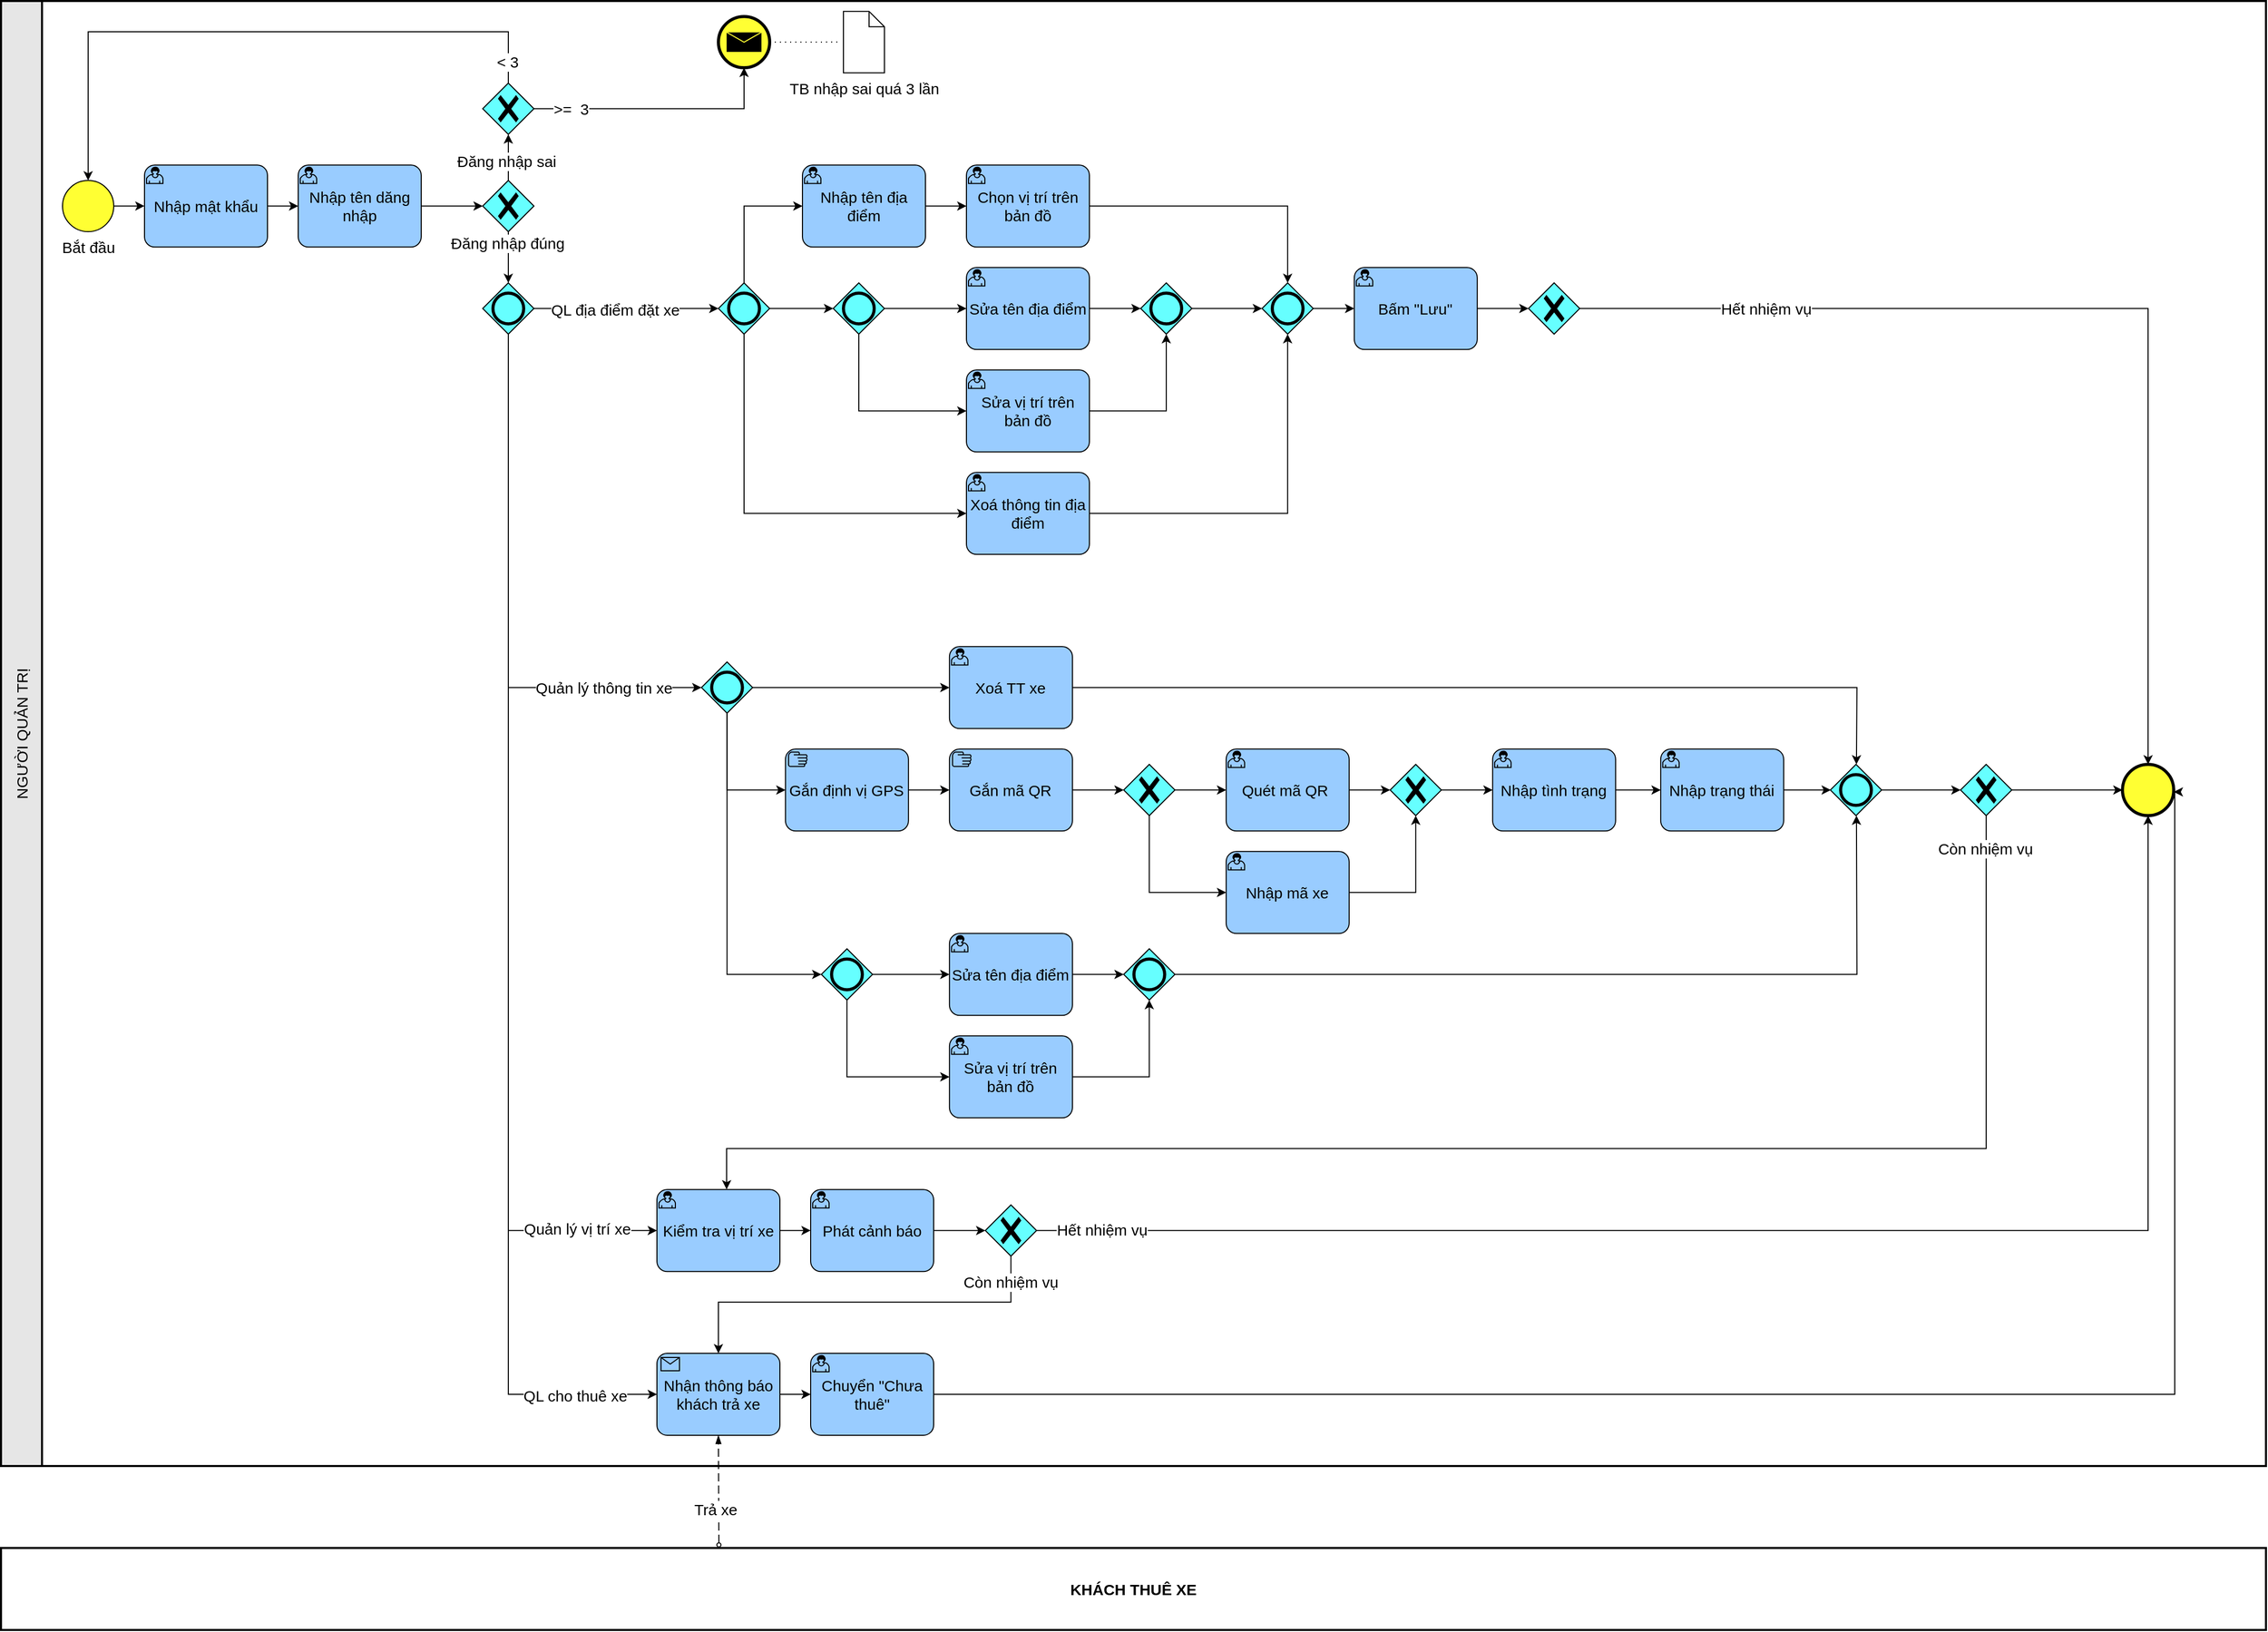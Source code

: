 <mxfile version="24.4.0" type="device" pages="2">
  <diagram id="O4d88ROAMooPvj4CR_2c" name="BPMN">
    <mxGraphModel dx="1927" dy="1833" grid="1" gridSize="10" guides="1" tooltips="1" connect="1" arrows="1" fold="1" page="1" pageScale="1" pageWidth="2336" pageHeight="1654" math="0" shadow="0">
      <root>
        <mxCell id="0" />
        <mxCell id="1" parent="0" />
        <mxCell id="C9WEoUJOXlDUeAJUrkIA-2" value="NGƯỜI QUẢN TRỊ" style="swimlane;html=1;startSize=40;fontStyle=0;collapsible=0;horizontal=0;swimlaneLine=1;swimlaneFillColor=#ffffff;strokeWidth=2;whiteSpace=wrap;fillColor=#E6E6E6;fontSize=15;" parent="1" vertex="1">
          <mxGeometry x="30" y="10" width="2210" height="1430" as="geometry" />
        </mxCell>
        <mxCell id="-BVMifwLPbkh7h2D5WM4-2" style="edgeStyle=orthogonalEdgeStyle;rounded=0;orthogonalLoop=1;jettySize=auto;html=1;fontSize=15;" parent="C9WEoUJOXlDUeAJUrkIA-2" source="bVuQejF-jBVPL1NNEMyZ-2" target="EUmudVEvYuMGfwnfPecG-21" edge="1">
          <mxGeometry relative="1" as="geometry">
            <mxPoint x="150" y="200.14" as="targetPoint" />
          </mxGeometry>
        </mxCell>
        <mxCell id="bVuQejF-jBVPL1NNEMyZ-2" value="Bắt đầu" style="points=[[0.145,0.145,0],[0.5,0,0],[0.855,0.145,0],[1,0.5,0],[0.855,0.855,0],[0.5,1,0],[0.145,0.855,0],[0,0.5,0]];shape=mxgraph.bpmn.event;html=1;verticalLabelPosition=bottom;labelBackgroundColor=#ffffff;verticalAlign=top;align=center;perimeter=ellipsePerimeter;outlineConnect=0;aspect=fixed;outline=standard;symbol=general;fillColor=#FFFF33;fontSize=15;" parent="C9WEoUJOXlDUeAJUrkIA-2" vertex="1">
          <mxGeometry x="60" y="175.14" width="50" height="50" as="geometry" />
        </mxCell>
        <mxCell id="ok2BcGpB6HQDO7lrgbAy-1" value="Nhập tên dăng nhập" style="points=[[0.25,0,0],[0.5,0,0],[0.75,0,0],[1,0.25,0],[1,0.5,0],[1,0.75,0],[0.75,1,0],[0.5,1,0],[0.25,1,0],[0,0.75,0],[0,0.5,0],[0,0.25,0]];shape=mxgraph.bpmn.task;whiteSpace=wrap;rectStyle=rounded;size=10;html=1;container=1;expand=0;collapsible=0;taskMarker=user;fillColor=#99CCFF;fontSize=15;" parent="C9WEoUJOXlDUeAJUrkIA-2" vertex="1">
          <mxGeometry x="290" y="160.14" width="120" height="80" as="geometry" />
        </mxCell>
        <mxCell id="NUAvLiM65fJOphdzKEkC-8" style="edgeStyle=orthogonalEdgeStyle;rounded=0;orthogonalLoop=1;jettySize=auto;html=1;fontSize=15;" parent="C9WEoUJOXlDUeAJUrkIA-2" source="NUAvLiM65fJOphdzKEkC-1" target="NUAvLiM65fJOphdzKEkC-7" edge="1">
          <mxGeometry relative="1" as="geometry">
            <Array as="points">
              <mxPoint x="495" y="270.14" />
            </Array>
          </mxGeometry>
        </mxCell>
        <mxCell id="NUAvLiM65fJOphdzKEkC-10" value="Đăng nhập đúng" style="edgeLabel;html=1;align=center;verticalAlign=middle;resizable=0;points=[];fontSize=15;" parent="NUAvLiM65fJOphdzKEkC-8" vertex="1" connectable="0">
          <mxGeometry x="-0.579" y="-1" relative="1" as="geometry">
            <mxPoint as="offset" />
          </mxGeometry>
        </mxCell>
        <mxCell id="UdpvwYvzptARxIrkCMDw-3" style="edgeStyle=orthogonalEdgeStyle;rounded=0;orthogonalLoop=1;jettySize=auto;html=1;fontSize=15;" parent="C9WEoUJOXlDUeAJUrkIA-2" source="NUAvLiM65fJOphdzKEkC-1" target="UdpvwYvzptARxIrkCMDw-2" edge="1">
          <mxGeometry relative="1" as="geometry" />
        </mxCell>
        <mxCell id="UdpvwYvzptARxIrkCMDw-4" value="Đăng nhập sai" style="edgeLabel;html=1;align=center;verticalAlign=middle;resizable=0;points=[];fontSize=15;" parent="UdpvwYvzptARxIrkCMDw-3" vertex="1" connectable="0">
          <mxGeometry x="-0.164" y="2" relative="1" as="geometry">
            <mxPoint as="offset" />
          </mxGeometry>
        </mxCell>
        <mxCell id="NUAvLiM65fJOphdzKEkC-1" value="" style="points=[[0.25,0.25,0],[0.5,0,0],[0.75,0.25,0],[1,0.5,0],[0.75,0.75,0],[0.5,1,0],[0.25,0.75,0],[0,0.5,0]];shape=mxgraph.bpmn.gateway2;html=1;verticalLabelPosition=bottom;labelBackgroundColor=#ffffff;verticalAlign=top;align=center;perimeter=rhombusPerimeter;outlineConnect=0;outline=none;symbol=none;gwType=exclusive;fillColor=#66FFFF;fontSize=15;" parent="C9WEoUJOXlDUeAJUrkIA-2" vertex="1">
          <mxGeometry x="470" y="175.14" width="50" height="50" as="geometry" />
        </mxCell>
        <mxCell id="NUAvLiM65fJOphdzKEkC-3" value="" style="points=[[0.145,0.145,0],[0.5,0,0],[0.855,0.145,0],[1,0.5,0],[0.855,0.855,0],[0.5,1,0],[0.145,0.855,0],[0,0.5,0]];shape=mxgraph.bpmn.event;html=1;verticalLabelPosition=bottom;labelBackgroundColor=#ffffff;verticalAlign=top;align=center;perimeter=ellipsePerimeter;outlineConnect=0;aspect=fixed;outline=end;symbol=message;fillColor=#FFFF33;fontSize=15;" parent="C9WEoUJOXlDUeAJUrkIA-2" vertex="1">
          <mxGeometry x="700" y="15.14" width="50" height="50" as="geometry" />
        </mxCell>
        <mxCell id="NUAvLiM65fJOphdzKEkC-5" value="TB nhập sai quá 3 lần" style="shape=mxgraph.bpmn.data;labelPosition=center;verticalLabelPosition=bottom;align=center;verticalAlign=top;size=15;html=1;fillColor=none;fontSize=15;" parent="C9WEoUJOXlDUeAJUrkIA-2" vertex="1">
          <mxGeometry x="822" y="10.14" width="40" height="60" as="geometry" />
        </mxCell>
        <mxCell id="A3GxdKuNUvS-Yfotu28Z-6" style="edgeStyle=orthogonalEdgeStyle;rounded=0;orthogonalLoop=1;jettySize=auto;html=1;fontSize=15;" parent="C9WEoUJOXlDUeAJUrkIA-2" source="NUAvLiM65fJOphdzKEkC-7" target="A3GxdKuNUvS-Yfotu28Z-2" edge="1">
          <mxGeometry relative="1" as="geometry" />
        </mxCell>
        <mxCell id="EUmudVEvYuMGfwnfPecG-83" value="QL địa điểm đặt xe" style="edgeLabel;html=1;align=center;verticalAlign=middle;resizable=0;points=[];fontSize=15;" parent="A3GxdKuNUvS-Yfotu28Z-6" vertex="1" connectable="0">
          <mxGeometry x="-0.123" y="-1" relative="1" as="geometry">
            <mxPoint as="offset" />
          </mxGeometry>
        </mxCell>
        <mxCell id="2fHl9cMhWFJ5SI_JhQRf-7" style="edgeStyle=orthogonalEdgeStyle;rounded=0;orthogonalLoop=1;jettySize=auto;html=1;fontSize=15;" parent="C9WEoUJOXlDUeAJUrkIA-2" source="NUAvLiM65fJOphdzKEkC-7" edge="1">
          <mxGeometry relative="1" as="geometry">
            <mxPoint x="640" y="1360" as="targetPoint" />
            <Array as="points">
              <mxPoint x="495" y="1360" />
            </Array>
          </mxGeometry>
        </mxCell>
        <mxCell id="M4qJzujeLoWj-VaAKtHk-156" value="QL cho thuê xe" style="edgeLabel;html=1;align=center;verticalAlign=middle;resizable=0;points=[];fontSize=15;" parent="2fHl9cMhWFJ5SI_JhQRf-7" vertex="1" connectable="0">
          <mxGeometry x="0.866" y="-1" relative="1" as="geometry">
            <mxPoint x="-1" as="offset" />
          </mxGeometry>
        </mxCell>
        <mxCell id="NUAvLiM65fJOphdzKEkC-7" value="" style="points=[[0.25,0.25,0],[0.5,0,0],[0.75,0.25,0],[1,0.5,0],[0.75,0.75,0],[0.5,1,0],[0.25,0.75,0],[0,0.5,0]];shape=mxgraph.bpmn.gateway2;html=1;verticalLabelPosition=bottom;labelBackgroundColor=#ffffff;verticalAlign=top;align=center;perimeter=rhombusPerimeter;outlineConnect=0;outline=end;symbol=general;fillColor=#66FFFF;fontSize=15;" parent="C9WEoUJOXlDUeAJUrkIA-2" vertex="1">
          <mxGeometry x="470" y="275.14" width="50" height="50" as="geometry" />
        </mxCell>
        <mxCell id="EUmudVEvYuMGfwnfPecG-87" style="edgeStyle=orthogonalEdgeStyle;rounded=0;orthogonalLoop=1;jettySize=auto;html=1;fontSize=15;" parent="C9WEoUJOXlDUeAJUrkIA-2" source="A3GxdKuNUvS-Yfotu28Z-2" target="EUmudVEvYuMGfwnfPecG-2" edge="1">
          <mxGeometry relative="1" as="geometry" />
        </mxCell>
        <mxCell id="A3GxdKuNUvS-Yfotu28Z-2" value="" style="points=[[0.25,0.25,0],[0.5,0,0],[0.75,0.25,0],[1,0.5,0],[0.75,0.75,0],[0.5,1,0],[0.25,0.75,0],[0,0.5,0]];shape=mxgraph.bpmn.gateway2;html=1;verticalLabelPosition=bottom;labelBackgroundColor=#ffffff;verticalAlign=top;align=center;perimeter=rhombusPerimeter;outlineConnect=0;outline=end;symbol=general;fillColor=#66FFFF;fontSize=15;" parent="C9WEoUJOXlDUeAJUrkIA-2" vertex="1">
          <mxGeometry x="700" y="275.14" width="50" height="50" as="geometry" />
        </mxCell>
        <mxCell id="Si_fofE0BSIwVOr3iT0y-62" style="edgeStyle=orthogonalEdgeStyle;rounded=0;orthogonalLoop=1;jettySize=auto;html=1;fontSize=15;" parent="C9WEoUJOXlDUeAJUrkIA-2" source="A3GxdKuNUvS-Yfotu28Z-3" target="Si_fofE0BSIwVOr3iT0y-2" edge="1">
          <mxGeometry relative="1" as="geometry" />
        </mxCell>
        <mxCell id="A3GxdKuNUvS-Yfotu28Z-3" value="" style="points=[[0.25,0.25,0],[0.5,0,0],[0.75,0.25,0],[1,0.5,0],[0.75,0.75,0],[0.5,1,0],[0.25,0.75,0],[0,0.5,0]];shape=mxgraph.bpmn.gateway2;html=1;verticalLabelPosition=bottom;labelBackgroundColor=#ffffff;verticalAlign=top;align=center;perimeter=rhombusPerimeter;outlineConnect=0;outline=end;symbol=general;fillColor=#66FFFF;fontSize=15;" parent="C9WEoUJOXlDUeAJUrkIA-2" vertex="1">
          <mxGeometry x="683.43" y="645.14" width="50" height="50" as="geometry" />
        </mxCell>
        <mxCell id="2fHl9cMhWFJ5SI_JhQRf-5" style="edgeStyle=orthogonalEdgeStyle;rounded=0;orthogonalLoop=1;jettySize=auto;html=1;fontSize=15;entryX=0;entryY=0.5;entryDx=0;entryDy=0;entryPerimeter=0;" parent="C9WEoUJOXlDUeAJUrkIA-2" source="NUAvLiM65fJOphdzKEkC-7" target="jMPhlSaC97HlZ6y5ORpy-1" edge="1">
          <mxGeometry relative="1" as="geometry">
            <Array as="points">
              <mxPoint x="495" y="1200" />
            </Array>
            <mxPoint x="660" y="1200" as="targetPoint" />
          </mxGeometry>
        </mxCell>
        <mxCell id="M4qJzujeLoWj-VaAKtHk-158" value="Quản lý vị trí xe" style="edgeLabel;html=1;align=center;verticalAlign=middle;resizable=0;points=[];fontSize=15;" parent="2fHl9cMhWFJ5SI_JhQRf-5" vertex="1" connectable="0">
          <mxGeometry x="0.847" y="2" relative="1" as="geometry">
            <mxPoint as="offset" />
          </mxGeometry>
        </mxCell>
        <mxCell id="2fHl9cMhWFJ5SI_JhQRf-8" style="edgeStyle=orthogonalEdgeStyle;rounded=0;orthogonalLoop=1;jettySize=auto;html=1;entryX=0;entryY=0.5;entryDx=0;entryDy=0;entryPerimeter=0;fontSize=15;" parent="C9WEoUJOXlDUeAJUrkIA-2" source="NUAvLiM65fJOphdzKEkC-7" target="A3GxdKuNUvS-Yfotu28Z-3" edge="1">
          <mxGeometry relative="1" as="geometry">
            <Array as="points">
              <mxPoint x="495" y="670.14" />
            </Array>
          </mxGeometry>
        </mxCell>
        <mxCell id="M4qJzujeLoWj-VaAKtHk-137" value="&lt;font style=&quot;font-size: 15px;&quot;&gt;Quản lý thông tin xe&lt;/font&gt;" style="edgeLabel;html=1;align=center;verticalAlign=middle;resizable=0;points=[];fontSize=15;" parent="2fHl9cMhWFJ5SI_JhQRf-8" vertex="1" connectable="0">
          <mxGeometry x="0.643" relative="1" as="geometry">
            <mxPoint as="offset" />
          </mxGeometry>
        </mxCell>
        <mxCell id="NUAvLiM65fJOphdzKEkC-6" value="" style="edgeStyle=elbowEdgeStyle;fontSize=15;html=1;endFill=0;startFill=0;endSize=6;startSize=6;dashed=1;dashPattern=1 4;endArrow=none;startArrow=none;rounded=0;" parent="C9WEoUJOXlDUeAJUrkIA-2" source="NUAvLiM65fJOphdzKEkC-3" edge="1">
          <mxGeometry width="160" relative="1" as="geometry">
            <mxPoint x="600" y="210.14" as="sourcePoint" />
            <mxPoint x="820" y="40" as="targetPoint" />
          </mxGeometry>
        </mxCell>
        <mxCell id="EUmudVEvYuMGfwnfPecG-89" style="edgeStyle=orthogonalEdgeStyle;rounded=0;orthogonalLoop=1;jettySize=auto;html=1;fontSize=15;" parent="C9WEoUJOXlDUeAJUrkIA-2" source="EUmudVEvYuMGfwnfPecG-2" target="EUmudVEvYuMGfwnfPecG-85" edge="1">
          <mxGeometry relative="1" as="geometry" />
        </mxCell>
        <mxCell id="EUmudVEvYuMGfwnfPecG-2" value="" style="points=[[0.25,0.25,0],[0.5,0,0],[0.75,0.25,0],[1,0.5,0],[0.75,0.75,0],[0.5,1,0],[0.25,0.75,0],[0,0.5,0]];shape=mxgraph.bpmn.gateway2;html=1;verticalLabelPosition=bottom;labelBackgroundColor=#ffffff;verticalAlign=top;align=center;perimeter=rhombusPerimeter;outlineConnect=0;outline=end;symbol=general;fillColor=#66FFFF;fontSize=15;" parent="C9WEoUJOXlDUeAJUrkIA-2" vertex="1">
          <mxGeometry x="812" y="275.14" width="50" height="50" as="geometry" />
        </mxCell>
        <mxCell id="EUmudVEvYuMGfwnfPecG-5" value="Nhập tên địa điểm" style="points=[[0.25,0,0],[0.5,0,0],[0.75,0,0],[1,0.25,0],[1,0.5,0],[1,0.75,0],[0.75,1,0],[0.5,1,0],[0.25,1,0],[0,0.75,0],[0,0.5,0],[0,0.25,0]];shape=mxgraph.bpmn.task;whiteSpace=wrap;rectStyle=rounded;size=10;html=1;container=1;expand=0;collapsible=0;taskMarker=user;fillColor=#99CCFF;fontSize=15;" parent="C9WEoUJOXlDUeAJUrkIA-2" vertex="1">
          <mxGeometry x="782" y="160.14" width="120" height="80" as="geometry" />
        </mxCell>
        <mxCell id="EUmudVEvYuMGfwnfPecG-6" value="Chọn vị trí trên bản đồ" style="points=[[0.25,0,0],[0.5,0,0],[0.75,0,0],[1,0.25,0],[1,0.5,0],[1,0.75,0],[0.75,1,0],[0.5,1,0],[0.25,1,0],[0,0.75,0],[0,0.5,0],[0,0.25,0]];shape=mxgraph.bpmn.task;whiteSpace=wrap;rectStyle=rounded;size=10;html=1;container=1;expand=0;collapsible=0;taskMarker=user;fillColor=#99CCFF;fontSize=15;" parent="C9WEoUJOXlDUeAJUrkIA-2" vertex="1">
          <mxGeometry x="942" y="160.14" width="120" height="80" as="geometry" />
        </mxCell>
        <mxCell id="EUmudVEvYuMGfwnfPecG-7" style="edgeStyle=orthogonalEdgeStyle;rounded=0;orthogonalLoop=1;jettySize=auto;html=1;entryX=0;entryY=0.5;entryDx=0;entryDy=0;entryPerimeter=0;fillColor=#FFF4C3;fontSize=15;" parent="C9WEoUJOXlDUeAJUrkIA-2" source="EUmudVEvYuMGfwnfPecG-5" target="EUmudVEvYuMGfwnfPecG-6" edge="1">
          <mxGeometry relative="1" as="geometry" />
        </mxCell>
        <mxCell id="M4qJzujeLoWj-VaAKtHk-5" style="edgeStyle=orthogonalEdgeStyle;rounded=0;orthogonalLoop=1;jettySize=auto;html=1;fontSize=15;" parent="C9WEoUJOXlDUeAJUrkIA-2" source="EUmudVEvYuMGfwnfPecG-8" target="M4qJzujeLoWj-VaAKtHk-4" edge="1">
          <mxGeometry relative="1" as="geometry" />
        </mxCell>
        <mxCell id="EUmudVEvYuMGfwnfPecG-8" value="Xoá thông tin địa điểm" style="points=[[0.25,0,0],[0.5,0,0],[0.75,0,0],[1,0.25,0],[1,0.5,0],[1,0.75,0],[0.75,1,0],[0.5,1,0],[0.25,1,0],[0,0.75,0],[0,0.5,0],[0,0.25,0]];shape=mxgraph.bpmn.task;whiteSpace=wrap;rectStyle=rounded;size=10;html=1;container=1;expand=0;collapsible=0;taskMarker=user;fillColor=#99CCFF;fontSize=15;" parent="C9WEoUJOXlDUeAJUrkIA-2" vertex="1">
          <mxGeometry x="942" y="460.14" width="120" height="80" as="geometry" />
        </mxCell>
        <mxCell id="EUmudVEvYuMGfwnfPecG-21" value="Nhập mật khẩu" style="points=[[0.25,0,0],[0.5,0,0],[0.75,0,0],[1,0.25,0],[1,0.5,0],[1,0.75,0],[0.75,1,0],[0.5,1,0],[0.25,1,0],[0,0.75,0],[0,0.5,0],[0,0.25,0]];shape=mxgraph.bpmn.task;whiteSpace=wrap;rectStyle=rounded;size=10;html=1;container=1;expand=0;collapsible=0;taskMarker=user;fillColor=#99CCFF;fontSize=15;" parent="C9WEoUJOXlDUeAJUrkIA-2" vertex="1">
          <mxGeometry x="140" y="160.14" width="120" height="80" as="geometry" />
        </mxCell>
        <mxCell id="EUmudVEvYuMGfwnfPecG-84" style="edgeStyle=orthogonalEdgeStyle;rounded=0;orthogonalLoop=1;jettySize=auto;html=1;entryX=0;entryY=0.5;entryDx=0;entryDy=0;entryPerimeter=0;fontSize=15;" parent="C9WEoUJOXlDUeAJUrkIA-2" source="A3GxdKuNUvS-Yfotu28Z-2" target="EUmudVEvYuMGfwnfPecG-5" edge="1">
          <mxGeometry relative="1" as="geometry">
            <Array as="points">
              <mxPoint x="725" y="200.14" />
            </Array>
          </mxGeometry>
        </mxCell>
        <mxCell id="EUmudVEvYuMGfwnfPecG-85" value="Sửa tên địa điểm" style="points=[[0.25,0,0],[0.5,0,0],[0.75,0,0],[1,0.25,0],[1,0.5,0],[1,0.75,0],[0.75,1,0],[0.5,1,0],[0.25,1,0],[0,0.75,0],[0,0.5,0],[0,0.25,0]];shape=mxgraph.bpmn.task;whiteSpace=wrap;rectStyle=rounded;size=10;html=1;container=1;expand=0;collapsible=0;taskMarker=user;fillColor=#99CCFF;fontSize=15;" parent="C9WEoUJOXlDUeAJUrkIA-2" vertex="1">
          <mxGeometry x="942" y="260.14" width="120" height="80" as="geometry" />
        </mxCell>
        <mxCell id="EUmudVEvYuMGfwnfPecG-88" value="Sửa vị trí trên bản đồ" style="points=[[0.25,0,0],[0.5,0,0],[0.75,0,0],[1,0.25,0],[1,0.5,0],[1,0.75,0],[0.75,1,0],[0.5,1,0],[0.25,1,0],[0,0.75,0],[0,0.5,0],[0,0.25,0]];shape=mxgraph.bpmn.task;whiteSpace=wrap;rectStyle=rounded;size=10;html=1;container=1;expand=0;collapsible=0;taskMarker=user;fillColor=#99CCFF;fontSize=15;" parent="C9WEoUJOXlDUeAJUrkIA-2" vertex="1">
          <mxGeometry x="942" y="360.14" width="120" height="80" as="geometry" />
        </mxCell>
        <mxCell id="EUmudVEvYuMGfwnfPecG-90" style="edgeStyle=orthogonalEdgeStyle;rounded=0;orthogonalLoop=1;jettySize=auto;html=1;entryX=0;entryY=0.5;entryDx=0;entryDy=0;entryPerimeter=0;fontSize=15;" parent="C9WEoUJOXlDUeAJUrkIA-2" source="EUmudVEvYuMGfwnfPecG-2" target="EUmudVEvYuMGfwnfPecG-88" edge="1">
          <mxGeometry relative="1" as="geometry">
            <Array as="points">
              <mxPoint x="837" y="400.14" />
            </Array>
          </mxGeometry>
        </mxCell>
        <mxCell id="EUmudVEvYuMGfwnfPecG-91" style="edgeStyle=orthogonalEdgeStyle;rounded=0;orthogonalLoop=1;jettySize=auto;html=1;entryX=0;entryY=0.5;entryDx=0;entryDy=0;entryPerimeter=0;fontSize=15;" parent="C9WEoUJOXlDUeAJUrkIA-2" source="A3GxdKuNUvS-Yfotu28Z-2" target="EUmudVEvYuMGfwnfPecG-8" edge="1">
          <mxGeometry relative="1" as="geometry">
            <Array as="points">
              <mxPoint x="725" y="500.14" />
            </Array>
          </mxGeometry>
        </mxCell>
        <mxCell id="Si_fofE0BSIwVOr3iT0y-2" value="Xoá TT xe" style="points=[[0.25,0,0],[0.5,0,0],[0.75,0,0],[1,0.25,0],[1,0.5,0],[1,0.75,0],[0.75,1,0],[0.5,1,0],[0.25,1,0],[0,0.75,0],[0,0.5,0],[0,0.25,0]];shape=mxgraph.bpmn.task;whiteSpace=wrap;rectStyle=rounded;size=10;html=1;container=1;expand=0;collapsible=0;taskMarker=user;fillColor=#99CCFF;fontSize=15;" parent="C9WEoUJOXlDUeAJUrkIA-2" vertex="1">
          <mxGeometry x="925.43" y="630.14" width="120" height="80" as="geometry" />
        </mxCell>
        <mxCell id="Si_fofE0BSIwVOr3iT0y-3" value="Gắn định vị GPS" style="points=[[0.25,0,0],[0.5,0,0],[0.75,0,0],[1,0.25,0],[1,0.5,0],[1,0.75,0],[0.75,1,0],[0.5,1,0],[0.25,1,0],[0,0.75,0],[0,0.5,0],[0,0.25,0]];shape=mxgraph.bpmn.task;whiteSpace=wrap;rectStyle=rounded;size=10;html=1;container=1;expand=0;collapsible=0;taskMarker=manual;fillColor=#99CCFF;fontSize=15;" parent="C9WEoUJOXlDUeAJUrkIA-2" vertex="1">
          <mxGeometry x="765.43" y="730.14" width="120" height="80" as="geometry" />
        </mxCell>
        <mxCell id="eZRLFdD86-gQOus7lee1-9" style="edgeStyle=orthogonalEdgeStyle;rounded=0;orthogonalLoop=1;jettySize=auto;html=1;fontSize=15;" parent="C9WEoUJOXlDUeAJUrkIA-2" source="Si_fofE0BSIwVOr3iT0y-4" target="eZRLFdD86-gQOus7lee1-4" edge="1">
          <mxGeometry relative="1" as="geometry" />
        </mxCell>
        <mxCell id="Si_fofE0BSIwVOr3iT0y-4" value="Gắn mã QR" style="points=[[0.25,0,0],[0.5,0,0],[0.75,0,0],[1,0.25,0],[1,0.5,0],[1,0.75,0],[0.75,1,0],[0.5,1,0],[0.25,1,0],[0,0.75,0],[0,0.5,0],[0,0.25,0]];shape=mxgraph.bpmn.task;whiteSpace=wrap;rectStyle=rounded;size=10;html=1;container=1;expand=0;collapsible=0;taskMarker=manual;fillColor=#99CCFF;fontSize=15;" parent="C9WEoUJOXlDUeAJUrkIA-2" vertex="1">
          <mxGeometry x="925.43" y="730.14" width="120" height="80" as="geometry" />
        </mxCell>
        <mxCell id="Si_fofE0BSIwVOr3iT0y-65" style="edgeStyle=orthogonalEdgeStyle;rounded=0;orthogonalLoop=1;jettySize=auto;html=1;entryX=0;entryY=0.5;entryDx=0;entryDy=0;entryPerimeter=0;fontSize=15;" parent="C9WEoUJOXlDUeAJUrkIA-2" source="Si_fofE0BSIwVOr3iT0y-3" target="Si_fofE0BSIwVOr3iT0y-4" edge="1">
          <mxGeometry relative="1" as="geometry" />
        </mxCell>
        <mxCell id="zcuZDu8hBQ2ZJoCacS7d-5" style="edgeStyle=orthogonalEdgeStyle;rounded=0;orthogonalLoop=1;jettySize=auto;html=1;fontSize=15;" parent="C9WEoUJOXlDUeAJUrkIA-2" source="LReR0dvjbbVyoVT1Zm8z-1" target="zcuZDu8hBQ2ZJoCacS7d-3" edge="1">
          <mxGeometry relative="1" as="geometry" />
        </mxCell>
        <mxCell id="LReR0dvjbbVyoVT1Zm8z-1" value="Sửa tên địa điểm" style="points=[[0.25,0,0],[0.5,0,0],[0.75,0,0],[1,0.25,0],[1,0.5,0],[1,0.75,0],[0.75,1,0],[0.5,1,0],[0.25,1,0],[0,0.75,0],[0,0.5,0],[0,0.25,0]];shape=mxgraph.bpmn.task;whiteSpace=wrap;rectStyle=rounded;size=10;html=1;container=1;expand=0;collapsible=0;taskMarker=user;fillColor=#99CCFF;fontSize=15;" parent="C9WEoUJOXlDUeAJUrkIA-2" vertex="1">
          <mxGeometry x="925.43" y="910.14" width="120" height="80" as="geometry" />
        </mxCell>
        <mxCell id="zcuZDu8hBQ2ZJoCacS7d-6" style="edgeStyle=orthogonalEdgeStyle;rounded=0;orthogonalLoop=1;jettySize=auto;html=1;fontSize=15;" parent="C9WEoUJOXlDUeAJUrkIA-2" source="LReR0dvjbbVyoVT1Zm8z-2" target="zcuZDu8hBQ2ZJoCacS7d-3" edge="1">
          <mxGeometry relative="1" as="geometry" />
        </mxCell>
        <mxCell id="LReR0dvjbbVyoVT1Zm8z-2" value="Sửa vị trí trên bản đồ" style="points=[[0.25,0,0],[0.5,0,0],[0.75,0,0],[1,0.25,0],[1,0.5,0],[1,0.75,0],[0.75,1,0],[0.5,1,0],[0.25,1,0],[0,0.75,0],[0,0.5,0],[0,0.25,0]];shape=mxgraph.bpmn.task;whiteSpace=wrap;rectStyle=rounded;size=10;html=1;container=1;expand=0;collapsible=0;taskMarker=user;fillColor=#99CCFF;fontSize=15;" parent="C9WEoUJOXlDUeAJUrkIA-2" vertex="1">
          <mxGeometry x="925.43" y="1010.14" width="120" height="80" as="geometry" />
        </mxCell>
        <mxCell id="LReR0dvjbbVyoVT1Zm8z-3" value="" style="points=[[0.25,0.25,0],[0.5,0,0],[0.75,0.25,0],[1,0.5,0],[0.75,0.75,0],[0.5,1,0],[0.25,0.75,0],[0,0.5,0]];shape=mxgraph.bpmn.gateway2;html=1;verticalLabelPosition=bottom;labelBackgroundColor=#ffffff;verticalAlign=top;align=center;perimeter=rhombusPerimeter;outlineConnect=0;outline=end;symbol=general;fillColor=#66FFFF;fontSize=15;" parent="C9WEoUJOXlDUeAJUrkIA-2" vertex="1">
          <mxGeometry x="800.43" y="925.14" width="50" height="50" as="geometry" />
        </mxCell>
        <mxCell id="nu6PpUFW08tWeBWCWLcT-1" style="edgeStyle=orthogonalEdgeStyle;rounded=0;orthogonalLoop=1;jettySize=auto;html=1;entryX=0;entryY=0.5;entryDx=0;entryDy=0;entryPerimeter=0;fontSize=15;" parent="C9WEoUJOXlDUeAJUrkIA-2" source="A3GxdKuNUvS-Yfotu28Z-3" target="Si_fofE0BSIwVOr3iT0y-3" edge="1">
          <mxGeometry relative="1" as="geometry">
            <Array as="points">
              <mxPoint x="708.43" y="770.14" />
            </Array>
          </mxGeometry>
        </mxCell>
        <mxCell id="hpq7BZJsmoloBQnaPRS--3" style="edgeStyle=orthogonalEdgeStyle;rounded=0;orthogonalLoop=1;jettySize=auto;html=1;entryX=0;entryY=0.5;entryDx=0;entryDy=0;entryPerimeter=0;fontSize=15;" parent="C9WEoUJOXlDUeAJUrkIA-2" source="A3GxdKuNUvS-Yfotu28Z-3" target="LReR0dvjbbVyoVT1Zm8z-3" edge="1">
          <mxGeometry relative="1" as="geometry">
            <Array as="points">
              <mxPoint x="708" y="950.14" />
            </Array>
          </mxGeometry>
        </mxCell>
        <mxCell id="Mon-4DAjgSNPysMptdK_-2" style="edgeStyle=orthogonalEdgeStyle;rounded=0;orthogonalLoop=1;jettySize=auto;html=1;fontSize=15;" parent="C9WEoUJOXlDUeAJUrkIA-2" source="eZRLFdD86-gQOus7lee1-1" target="Mon-4DAjgSNPysMptdK_-1" edge="1">
          <mxGeometry relative="1" as="geometry" />
        </mxCell>
        <mxCell id="eZRLFdD86-gQOus7lee1-1" value="Nhập tình trạng" style="points=[[0.25,0,0],[0.5,0,0],[0.75,0,0],[1,0.25,0],[1,0.5,0],[1,0.75,0],[0.75,1,0],[0.5,1,0],[0.25,1,0],[0,0.75,0],[0,0.5,0],[0,0.25,0]];shape=mxgraph.bpmn.task;whiteSpace=wrap;rectStyle=rounded;size=10;html=1;container=1;expand=0;collapsible=0;taskMarker=user;fillColor=#99CCFF;fontSize=15;" parent="C9WEoUJOXlDUeAJUrkIA-2" vertex="1">
          <mxGeometry x="1455.43" y="730.14" width="120" height="80" as="geometry" />
        </mxCell>
        <mxCell id="eZRLFdD86-gQOus7lee1-2" value="Quét mã QR&amp;nbsp;" style="points=[[0.25,0,0],[0.5,0,0],[0.75,0,0],[1,0.25,0],[1,0.5,0],[1,0.75,0],[0.75,1,0],[0.5,1,0],[0.25,1,0],[0,0.75,0],[0,0.5,0],[0,0.25,0]];shape=mxgraph.bpmn.task;whiteSpace=wrap;rectStyle=rounded;size=10;html=1;container=1;expand=0;collapsible=0;taskMarker=user;fillColor=#99CCFF;fontSize=15;" parent="C9WEoUJOXlDUeAJUrkIA-2" vertex="1">
          <mxGeometry x="1195.43" y="730.14" width="120" height="80" as="geometry" />
        </mxCell>
        <mxCell id="uv2Inq6KaN8YoOVsK6xB-2" style="edgeStyle=orthogonalEdgeStyle;rounded=0;orthogonalLoop=1;jettySize=auto;html=1;fontSize=15;" parent="C9WEoUJOXlDUeAJUrkIA-2" source="eZRLFdD86-gQOus7lee1-3" target="uv2Inq6KaN8YoOVsK6xB-1" edge="1">
          <mxGeometry relative="1" as="geometry" />
        </mxCell>
        <mxCell id="eZRLFdD86-gQOus7lee1-3" value="Nhập mã xe" style="points=[[0.25,0,0],[0.5,0,0],[0.75,0,0],[1,0.25,0],[1,0.5,0],[1,0.75,0],[0.75,1,0],[0.5,1,0],[0.25,1,0],[0,0.75,0],[0,0.5,0],[0,0.25,0]];shape=mxgraph.bpmn.task;whiteSpace=wrap;rectStyle=rounded;size=10;html=1;container=1;expand=0;collapsible=0;taskMarker=user;fillColor=#99CCFF;fontSize=15;" parent="C9WEoUJOXlDUeAJUrkIA-2" vertex="1">
          <mxGeometry x="1195.43" y="830.14" width="120" height="80" as="geometry" />
        </mxCell>
        <mxCell id="eZRLFdD86-gQOus7lee1-7" style="edgeStyle=orthogonalEdgeStyle;rounded=0;orthogonalLoop=1;jettySize=auto;html=1;fontSize=15;" parent="C9WEoUJOXlDUeAJUrkIA-2" source="eZRLFdD86-gQOus7lee1-4" target="eZRLFdD86-gQOus7lee1-2" edge="1">
          <mxGeometry relative="1" as="geometry" />
        </mxCell>
        <mxCell id="eZRLFdD86-gQOus7lee1-4" value="" style="points=[[0.25,0.25,0],[0.5,0,0],[0.75,0.25,0],[1,0.5,0],[0.75,0.75,0],[0.5,1,0],[0.25,0.75,0],[0,0.5,0]];shape=mxgraph.bpmn.gateway2;html=1;verticalLabelPosition=bottom;labelBackgroundColor=#ffffff;verticalAlign=top;align=center;perimeter=rhombusPerimeter;outlineConnect=0;outline=none;symbol=none;gwType=exclusive;fillColor=#66FFFF;fontSize=15;" parent="C9WEoUJOXlDUeAJUrkIA-2" vertex="1">
          <mxGeometry x="1095.43" y="745.14" width="50" height="50" as="geometry" />
        </mxCell>
        <mxCell id="eZRLFdD86-gQOus7lee1-8" style="edgeStyle=orthogonalEdgeStyle;rounded=0;orthogonalLoop=1;jettySize=auto;html=1;entryX=0;entryY=0.5;entryDx=0;entryDy=0;entryPerimeter=0;fontSize=15;" parent="C9WEoUJOXlDUeAJUrkIA-2" source="eZRLFdD86-gQOus7lee1-4" target="eZRLFdD86-gQOus7lee1-3" edge="1">
          <mxGeometry relative="1" as="geometry">
            <Array as="points">
              <mxPoint x="1120.43" y="870.14" />
            </Array>
          </mxGeometry>
        </mxCell>
        <mxCell id="uv2Inq6KaN8YoOVsK6xB-4" style="edgeStyle=orthogonalEdgeStyle;rounded=0;orthogonalLoop=1;jettySize=auto;html=1;fontSize=15;" parent="C9WEoUJOXlDUeAJUrkIA-2" source="uv2Inq6KaN8YoOVsK6xB-1" target="eZRLFdD86-gQOus7lee1-1" edge="1">
          <mxGeometry relative="1" as="geometry" />
        </mxCell>
        <mxCell id="uv2Inq6KaN8YoOVsK6xB-1" value="" style="points=[[0.25,0.25,0],[0.5,0,0],[0.75,0.25,0],[1,0.5,0],[0.75,0.75,0],[0.5,1,0],[0.25,0.75,0],[0,0.5,0]];shape=mxgraph.bpmn.gateway2;html=1;verticalLabelPosition=bottom;labelBackgroundColor=#ffffff;verticalAlign=top;align=center;perimeter=rhombusPerimeter;outlineConnect=0;outline=none;symbol=none;gwType=exclusive;fillColor=#66FFFF;fontSize=15;" parent="C9WEoUJOXlDUeAJUrkIA-2" vertex="1">
          <mxGeometry x="1355.43" y="745.14" width="50" height="50" as="geometry" />
        </mxCell>
        <mxCell id="uv2Inq6KaN8YoOVsK6xB-3" style="edgeStyle=orthogonalEdgeStyle;rounded=0;orthogonalLoop=1;jettySize=auto;html=1;entryX=0;entryY=0.5;entryDx=0;entryDy=0;entryPerimeter=0;fontSize=15;" parent="C9WEoUJOXlDUeAJUrkIA-2" source="eZRLFdD86-gQOus7lee1-2" target="uv2Inq6KaN8YoOVsK6xB-1" edge="1">
          <mxGeometry relative="1" as="geometry" />
        </mxCell>
        <mxCell id="zcuZDu8hBQ2ZJoCacS7d-8" style="edgeStyle=orthogonalEdgeStyle;rounded=0;orthogonalLoop=1;jettySize=auto;html=1;fontSize=15;" parent="C9WEoUJOXlDUeAJUrkIA-2" source="Mon-4DAjgSNPysMptdK_-1" edge="1">
          <mxGeometry relative="1" as="geometry">
            <mxPoint x="1785.43" y="770.14" as="targetPoint" />
          </mxGeometry>
        </mxCell>
        <mxCell id="Mon-4DAjgSNPysMptdK_-1" value="Nhập trạng thái" style="points=[[0.25,0,0],[0.5,0,0],[0.75,0,0],[1,0.25,0],[1,0.5,0],[1,0.75,0],[0.75,1,0],[0.5,1,0],[0.25,1,0],[0,0.75,0],[0,0.5,0],[0,0.25,0]];shape=mxgraph.bpmn.task;whiteSpace=wrap;rectStyle=rounded;size=10;html=1;container=1;expand=0;collapsible=0;taskMarker=user;fillColor=#99CCFF;fontSize=15;" parent="C9WEoUJOXlDUeAJUrkIA-2" vertex="1">
          <mxGeometry x="1619.43" y="730.14" width="120" height="80" as="geometry" />
        </mxCell>
        <mxCell id="zcuZDu8hBQ2ZJoCacS7d-1" style="edgeStyle=orthogonalEdgeStyle;rounded=0;orthogonalLoop=1;jettySize=auto;html=1;entryX=0;entryY=0.5;entryDx=0;entryDy=0;entryPerimeter=0;fontSize=15;" parent="C9WEoUJOXlDUeAJUrkIA-2" source="LReR0dvjbbVyoVT1Zm8z-3" target="LReR0dvjbbVyoVT1Zm8z-1" edge="1">
          <mxGeometry relative="1" as="geometry" />
        </mxCell>
        <mxCell id="zcuZDu8hBQ2ZJoCacS7d-2" style="edgeStyle=orthogonalEdgeStyle;rounded=0;orthogonalLoop=1;jettySize=auto;html=1;entryX=0;entryY=0.5;entryDx=0;entryDy=0;entryPerimeter=0;fontSize=15;" parent="C9WEoUJOXlDUeAJUrkIA-2" source="LReR0dvjbbVyoVT1Zm8z-3" target="LReR0dvjbbVyoVT1Zm8z-2" edge="1">
          <mxGeometry relative="1" as="geometry">
            <Array as="points">
              <mxPoint x="825" y="1050.14" />
            </Array>
          </mxGeometry>
        </mxCell>
        <mxCell id="zcuZDu8hBQ2ZJoCacS7d-3" value="" style="points=[[0.25,0.25,0],[0.5,0,0],[0.75,0.25,0],[1,0.5,0],[0.75,0.75,0],[0.5,1,0],[0.25,0.75,0],[0,0.5,0]];shape=mxgraph.bpmn.gateway2;html=1;verticalLabelPosition=bottom;labelBackgroundColor=#ffffff;verticalAlign=top;align=center;perimeter=rhombusPerimeter;outlineConnect=0;outline=end;symbol=general;fillColor=#66FFFF;fontSize=15;" parent="C9WEoUJOXlDUeAJUrkIA-2" vertex="1">
          <mxGeometry x="1095.43" y="925.14" width="50" height="50" as="geometry" />
        </mxCell>
        <mxCell id="zcuZDu8hBQ2ZJoCacS7d-9" style="edgeStyle=orthogonalEdgeStyle;rounded=0;orthogonalLoop=1;jettySize=auto;html=1;entryX=0.5;entryY=1;entryDx=0;entryDy=0;entryPerimeter=0;fontSize=15;" parent="C9WEoUJOXlDUeAJUrkIA-2" source="zcuZDu8hBQ2ZJoCacS7d-3" edge="1">
          <mxGeometry relative="1" as="geometry">
            <mxPoint x="1810.43" y="795.14" as="targetPoint" />
          </mxGeometry>
        </mxCell>
        <mxCell id="jMPhlSaC97HlZ6y5ORpy-5" style="edgeStyle=orthogonalEdgeStyle;rounded=0;orthogonalLoop=1;jettySize=auto;html=1;fontSize=15;" parent="C9WEoUJOXlDUeAJUrkIA-2" source="jMPhlSaC97HlZ6y5ORpy-1" target="jMPhlSaC97HlZ6y5ORpy-2" edge="1">
          <mxGeometry relative="1" as="geometry" />
        </mxCell>
        <mxCell id="jMPhlSaC97HlZ6y5ORpy-1" value="Kiểm tra vị trí xe" style="points=[[0.25,0,0],[0.5,0,0],[0.75,0,0],[1,0.25,0],[1,0.5,0],[1,0.75,0],[0.75,1,0],[0.5,1,0],[0.25,1,0],[0,0.75,0],[0,0.5,0],[0,0.25,0]];shape=mxgraph.bpmn.task;whiteSpace=wrap;rectStyle=rounded;size=10;html=1;container=1;expand=0;collapsible=0;taskMarker=user;fillColor=#99CCFF;fontSize=15;" parent="C9WEoUJOXlDUeAJUrkIA-2" vertex="1">
          <mxGeometry x="640.0" y="1160.14" width="120" height="80" as="geometry" />
        </mxCell>
        <mxCell id="jMPhlSaC97HlZ6y5ORpy-2" value="Phát cảnh báo" style="points=[[0.25,0,0],[0.5,0,0],[0.75,0,0],[1,0.25,0],[1,0.5,0],[1,0.75,0],[0.75,1,0],[0.5,1,0],[0.25,1,0],[0,0.75,0],[0,0.5,0],[0,0.25,0]];shape=mxgraph.bpmn.task;whiteSpace=wrap;rectStyle=rounded;size=10;html=1;container=1;expand=0;collapsible=0;taskMarker=user;fillColor=#99CCFF;fontSize=15;" parent="C9WEoUJOXlDUeAJUrkIA-2" vertex="1">
          <mxGeometry x="790" y="1160.14" width="120" height="80" as="geometry" />
        </mxCell>
        <mxCell id="UdpvwYvzptARxIrkCMDw-7" style="edgeStyle=orthogonalEdgeStyle;rounded=0;orthogonalLoop=1;jettySize=auto;html=1;fontSize=15;" parent="C9WEoUJOXlDUeAJUrkIA-2" source="UdpvwYvzptARxIrkCMDw-2" target="NUAvLiM65fJOphdzKEkC-3" edge="1">
          <mxGeometry relative="1" as="geometry" />
        </mxCell>
        <mxCell id="U1Sfa7AVH9XU-iYlJNaI-6" value="&amp;gt;=&amp;nbsp; 3" style="edgeLabel;html=1;align=center;verticalAlign=middle;resizable=0;points=[];fontSize=15;" parent="UdpvwYvzptARxIrkCMDw-7" vertex="1" connectable="0">
          <mxGeometry x="-0.71" relative="1" as="geometry">
            <mxPoint as="offset" />
          </mxGeometry>
        </mxCell>
        <mxCell id="UdpvwYvzptARxIrkCMDw-18" style="edgeStyle=orthogonalEdgeStyle;rounded=0;orthogonalLoop=1;jettySize=auto;html=1;fontSize=15;entryX=0.5;entryY=0;entryDx=0;entryDy=0;entryPerimeter=0;" parent="C9WEoUJOXlDUeAJUrkIA-2" source="UdpvwYvzptARxIrkCMDw-2" target="bVuQejF-jBVPL1NNEMyZ-2" edge="1">
          <mxGeometry relative="1" as="geometry">
            <mxPoint x="152" y="200.14" as="targetPoint" />
            <Array as="points">
              <mxPoint x="495" y="30" />
              <mxPoint x="85" y="30" />
            </Array>
          </mxGeometry>
        </mxCell>
        <mxCell id="U1Sfa7AVH9XU-iYlJNaI-2" value="&amp;lt; 3" style="edgeLabel;html=1;align=center;verticalAlign=middle;resizable=0;points=[];fontSize=15;" parent="UdpvwYvzptARxIrkCMDw-18" vertex="1" connectable="0">
          <mxGeometry x="-0.929" y="1" relative="1" as="geometry">
            <mxPoint as="offset" />
          </mxGeometry>
        </mxCell>
        <mxCell id="UdpvwYvzptARxIrkCMDw-2" value="" style="points=[[0.25,0.25,0],[0.5,0,0],[0.75,0.25,0],[1,0.5,0],[0.75,0.75,0],[0.5,1,0],[0.25,0.75,0],[0,0.5,0]];shape=mxgraph.bpmn.gateway2;html=1;verticalLabelPosition=bottom;labelBackgroundColor=#ffffff;verticalAlign=top;align=center;perimeter=rhombusPerimeter;outlineConnect=0;outline=none;symbol=none;gwType=exclusive;fillColor=#66FFFF;fontSize=15;" parent="C9WEoUJOXlDUeAJUrkIA-2" vertex="1">
          <mxGeometry x="470" y="80.14" width="50" height="50" as="geometry" />
        </mxCell>
        <mxCell id="M4qJzujeLoWj-VaAKtHk-1" value="" style="points=[[0.25,0.25,0],[0.5,0,0],[0.75,0.25,0],[1,0.5,0],[0.75,0.75,0],[0.5,1,0],[0.25,0.75,0],[0,0.5,0]];shape=mxgraph.bpmn.gateway2;html=1;verticalLabelPosition=bottom;labelBackgroundColor=#ffffff;verticalAlign=top;align=center;perimeter=rhombusPerimeter;outlineConnect=0;outline=end;symbol=general;fillColor=#66FFFF;fontSize=15;" parent="C9WEoUJOXlDUeAJUrkIA-2" vertex="1">
          <mxGeometry x="1112" y="275.14" width="50" height="50" as="geometry" />
        </mxCell>
        <mxCell id="M4qJzujeLoWj-VaAKtHk-2" style="edgeStyle=orthogonalEdgeStyle;rounded=0;orthogonalLoop=1;jettySize=auto;html=1;entryX=0.5;entryY=1;entryDx=0;entryDy=0;entryPerimeter=0;fontSize=15;" parent="C9WEoUJOXlDUeAJUrkIA-2" source="EUmudVEvYuMGfwnfPecG-88" target="M4qJzujeLoWj-VaAKtHk-1" edge="1">
          <mxGeometry relative="1" as="geometry" />
        </mxCell>
        <mxCell id="M4qJzujeLoWj-VaAKtHk-3" style="edgeStyle=orthogonalEdgeStyle;rounded=0;orthogonalLoop=1;jettySize=auto;html=1;entryX=0;entryY=0.5;entryDx=0;entryDy=0;entryPerimeter=0;fontSize=15;" parent="C9WEoUJOXlDUeAJUrkIA-2" source="EUmudVEvYuMGfwnfPecG-85" target="M4qJzujeLoWj-VaAKtHk-1" edge="1">
          <mxGeometry relative="1" as="geometry" />
        </mxCell>
        <mxCell id="VBLma7SxsI4bz4ImZNZ_-5" style="edgeStyle=orthogonalEdgeStyle;rounded=0;orthogonalLoop=1;jettySize=auto;html=1;" parent="C9WEoUJOXlDUeAJUrkIA-2" source="M4qJzujeLoWj-VaAKtHk-4" target="VBLma7SxsI4bz4ImZNZ_-2" edge="1">
          <mxGeometry relative="1" as="geometry" />
        </mxCell>
        <mxCell id="M4qJzujeLoWj-VaAKtHk-4" value="" style="points=[[0.25,0.25,0],[0.5,0,0],[0.75,0.25,0],[1,0.5,0],[0.75,0.75,0],[0.5,1,0],[0.25,0.75,0],[0,0.5,0]];shape=mxgraph.bpmn.gateway2;html=1;verticalLabelPosition=bottom;labelBackgroundColor=#ffffff;verticalAlign=top;align=center;perimeter=rhombusPerimeter;outlineConnect=0;outline=end;symbol=general;fillColor=#66FFFF;fontSize=15;" parent="C9WEoUJOXlDUeAJUrkIA-2" vertex="1">
          <mxGeometry x="1230.43" y="275.14" width="50" height="50" as="geometry" />
        </mxCell>
        <mxCell id="M4qJzujeLoWj-VaAKtHk-6" style="edgeStyle=orthogonalEdgeStyle;rounded=0;orthogonalLoop=1;jettySize=auto;html=1;entryX=0;entryY=0.5;entryDx=0;entryDy=0;entryPerimeter=0;fontSize=15;" parent="C9WEoUJOXlDUeAJUrkIA-2" source="M4qJzujeLoWj-VaAKtHk-1" target="M4qJzujeLoWj-VaAKtHk-4" edge="1">
          <mxGeometry relative="1" as="geometry" />
        </mxCell>
        <mxCell id="M4qJzujeLoWj-VaAKtHk-7" style="edgeStyle=orthogonalEdgeStyle;rounded=0;orthogonalLoop=1;jettySize=auto;html=1;entryX=0.5;entryY=0;entryDx=0;entryDy=0;entryPerimeter=0;fontSize=15;" parent="C9WEoUJOXlDUeAJUrkIA-2" source="EUmudVEvYuMGfwnfPecG-6" target="M4qJzujeLoWj-VaAKtHk-4" edge="1">
          <mxGeometry relative="1" as="geometry" />
        </mxCell>
        <mxCell id="M4qJzujeLoWj-VaAKtHk-8" value="" style="points=[[0.145,0.145,0],[0.5,0,0],[0.855,0.145,0],[1,0.5,0],[0.855,0.855,0],[0.5,1,0],[0.145,0.855,0],[0,0.5,0]];shape=mxgraph.bpmn.event;html=1;verticalLabelPosition=bottom;labelBackgroundColor=#ffffff;verticalAlign=top;align=center;perimeter=ellipsePerimeter;outlineConnect=0;aspect=fixed;outline=end;symbol=terminate2;fillColor=#FFFF33;fontSize=15;" parent="C9WEoUJOXlDUeAJUrkIA-2" vertex="1">
          <mxGeometry x="2070" y="745.14" width="50" height="50" as="geometry" />
        </mxCell>
        <mxCell id="M4qJzujeLoWj-VaAKtHk-14" style="edgeStyle=orthogonalEdgeStyle;rounded=0;orthogonalLoop=1;jettySize=auto;html=1;fontSize=15;" parent="C9WEoUJOXlDUeAJUrkIA-2" source="M4qJzujeLoWj-VaAKtHk-12" target="M4qJzujeLoWj-VaAKtHk-8" edge="1">
          <mxGeometry relative="1" as="geometry" />
        </mxCell>
        <mxCell id="M4qJzujeLoWj-VaAKtHk-132" value="Hết nhiệm vụ" style="edgeLabel;html=1;align=center;verticalAlign=middle;resizable=0;points=[];fontSize=15;" parent="M4qJzujeLoWj-VaAKtHk-14" vertex="1" connectable="0">
          <mxGeometry x="-0.638" relative="1" as="geometry">
            <mxPoint as="offset" />
          </mxGeometry>
        </mxCell>
        <mxCell id="M4qJzujeLoWj-VaAKtHk-12" value="" style="points=[[0.25,0.25,0],[0.5,0,0],[0.75,0.25,0],[1,0.5,0],[0.75,0.75,0],[0.5,1,0],[0.25,0.75,0],[0,0.5,0]];shape=mxgraph.bpmn.gateway2;html=1;verticalLabelPosition=bottom;labelBackgroundColor=#ffffff;verticalAlign=top;align=center;perimeter=rhombusPerimeter;outlineConnect=0;outline=none;symbol=none;gwType=exclusive;fillColor=#66FFFF;fontSize=15;" parent="C9WEoUJOXlDUeAJUrkIA-2" vertex="1">
          <mxGeometry x="1490.43" y="275.14" width="50" height="50" as="geometry" />
        </mxCell>
        <mxCell id="M4qJzujeLoWj-VaAKtHk-19" style="edgeStyle=orthogonalEdgeStyle;rounded=0;orthogonalLoop=1;jettySize=auto;html=1;entryX=0.5;entryY=0;entryDx=0;entryDy=0;entryPerimeter=0;fontSize=15;" parent="C9WEoUJOXlDUeAJUrkIA-2" source="Si_fofE0BSIwVOr3iT0y-2" edge="1">
          <mxGeometry relative="1" as="geometry">
            <mxPoint x="1810.43" y="745.14" as="targetPoint" />
          </mxGeometry>
        </mxCell>
        <mxCell id="M4qJzujeLoWj-VaAKtHk-20" value="" style="points=[[0.25,0.25,0],[0.5,0,0],[0.75,0.25,0],[1,0.5,0],[0.75,0.75,0],[0.5,1,0],[0.25,0.75,0],[0,0.5,0]];shape=mxgraph.bpmn.gateway2;html=1;verticalLabelPosition=bottom;labelBackgroundColor=#ffffff;verticalAlign=top;align=center;perimeter=rhombusPerimeter;outlineConnect=0;outline=end;symbol=general;fillColor=#66FFFF;fontSize=15;" parent="C9WEoUJOXlDUeAJUrkIA-2" vertex="1">
          <mxGeometry x="1785" y="745.14" width="50" height="50" as="geometry" />
        </mxCell>
        <mxCell id="M4qJzujeLoWj-VaAKtHk-22" value="" style="points=[[0.25,0.25,0],[0.5,0,0],[0.75,0.25,0],[1,0.5,0],[0.75,0.75,0],[0.5,1,0],[0.25,0.75,0],[0,0.5,0]];shape=mxgraph.bpmn.gateway2;html=1;verticalLabelPosition=bottom;labelBackgroundColor=#ffffff;verticalAlign=top;align=center;perimeter=rhombusPerimeter;outlineConnect=0;outline=none;symbol=none;gwType=exclusive;fillColor=#66FFFF;fontSize=15;" parent="C9WEoUJOXlDUeAJUrkIA-2" vertex="1">
          <mxGeometry x="1912" y="745.14" width="50" height="50" as="geometry" />
        </mxCell>
        <mxCell id="M4qJzujeLoWj-VaAKtHk-126" style="edgeStyle=orthogonalEdgeStyle;rounded=0;orthogonalLoop=1;jettySize=auto;html=1;entryX=0;entryY=0.5;entryDx=0;entryDy=0;entryPerimeter=0;fontSize=15;" parent="C9WEoUJOXlDUeAJUrkIA-2" source="M4qJzujeLoWj-VaAKtHk-20" target="M4qJzujeLoWj-VaAKtHk-22" edge="1">
          <mxGeometry relative="1" as="geometry" />
        </mxCell>
        <mxCell id="M4qJzujeLoWj-VaAKtHk-127" style="edgeStyle=orthogonalEdgeStyle;rounded=0;orthogonalLoop=1;jettySize=auto;html=1;fontSize=15;" parent="C9WEoUJOXlDUeAJUrkIA-2" source="M4qJzujeLoWj-VaAKtHk-22" edge="1">
          <mxGeometry relative="1" as="geometry">
            <mxPoint x="708" y="1160" as="targetPoint" />
            <Array as="points">
              <mxPoint x="1937" y="1120.14" />
              <mxPoint x="708" y="1120.14" />
            </Array>
          </mxGeometry>
        </mxCell>
        <mxCell id="M4qJzujeLoWj-VaAKtHk-128" value="Còn nhiệm vụ" style="edgeLabel;html=1;align=center;verticalAlign=middle;resizable=0;points=[];fontSize=15;" parent="M4qJzujeLoWj-VaAKtHk-127" vertex="1" connectable="0">
          <mxGeometry x="-0.96" y="-1" relative="1" as="geometry">
            <mxPoint as="offset" />
          </mxGeometry>
        </mxCell>
        <mxCell id="M4qJzujeLoWj-VaAKtHk-148" value="Nhận thông báo khách trả xe" style="points=[[0.25,0,0],[0.5,0,0],[0.75,0,0],[1,0.25,0],[1,0.5,0],[1,0.75,0],[0.75,1,0],[0.5,1,0],[0.25,1,0],[0,0.75,0],[0,0.5,0],[0,0.25,0]];shape=mxgraph.bpmn.task;whiteSpace=wrap;rectStyle=rounded;size=10;html=1;container=1;expand=0;collapsible=0;taskMarker=receive;fillColor=#99CCFF;fontSize=15;" parent="C9WEoUJOXlDUeAJUrkIA-2" vertex="1">
          <mxGeometry x="640.0" y="1320" width="120" height="80" as="geometry" />
        </mxCell>
        <mxCell id="M4qJzujeLoWj-VaAKtHk-153" value="" style="points=[[0.25,0.25,0],[0.5,0,0],[0.75,0.25,0],[1,0.5,0],[0.75,0.75,0],[0.5,1,0],[0.25,0.75,0],[0,0.5,0]];shape=mxgraph.bpmn.gateway2;html=1;verticalLabelPosition=bottom;labelBackgroundColor=#ffffff;verticalAlign=top;align=center;perimeter=rhombusPerimeter;outlineConnect=0;outline=none;symbol=none;gwType=exclusive;fillColor=#66FFFF;fontSize=15;" parent="C9WEoUJOXlDUeAJUrkIA-2" vertex="1">
          <mxGeometry x="960.43" y="1175.14" width="50" height="50" as="geometry" />
        </mxCell>
        <mxCell id="M4qJzujeLoWj-VaAKtHk-154" style="edgeStyle=orthogonalEdgeStyle;rounded=0;orthogonalLoop=1;jettySize=auto;html=1;entryX=0;entryY=0.5;entryDx=0;entryDy=0;entryPerimeter=0;fontSize=15;" parent="C9WEoUJOXlDUeAJUrkIA-2" source="jMPhlSaC97HlZ6y5ORpy-2" target="M4qJzujeLoWj-VaAKtHk-153" edge="1">
          <mxGeometry relative="1" as="geometry" />
        </mxCell>
        <mxCell id="M4qJzujeLoWj-VaAKtHk-159" style="edgeStyle=orthogonalEdgeStyle;rounded=0;orthogonalLoop=1;jettySize=auto;html=1;entryX=0.5;entryY=0;entryDx=0;entryDy=0;entryPerimeter=0;fontSize=15;" parent="C9WEoUJOXlDUeAJUrkIA-2" source="M4qJzujeLoWj-VaAKtHk-153" target="M4qJzujeLoWj-VaAKtHk-148" edge="1">
          <mxGeometry relative="1" as="geometry">
            <Array as="points">
              <mxPoint x="985" y="1270" />
              <mxPoint x="700" y="1270" />
            </Array>
          </mxGeometry>
        </mxCell>
        <mxCell id="M4qJzujeLoWj-VaAKtHk-160" value="Còn nhiệm vụ" style="edgeLabel;html=1;align=center;verticalAlign=middle;resizable=0;points=[];fontSize=15;" parent="M4qJzujeLoWj-VaAKtHk-159" vertex="1" connectable="0">
          <mxGeometry x="-0.872" y="-1" relative="1" as="geometry">
            <mxPoint as="offset" />
          </mxGeometry>
        </mxCell>
        <mxCell id="M4qJzujeLoWj-VaAKtHk-173" style="edgeStyle=orthogonalEdgeStyle;rounded=0;orthogonalLoop=1;jettySize=auto;html=1;fontSize=15;" parent="C9WEoUJOXlDUeAJUrkIA-2" edge="1">
          <mxGeometry relative="1" as="geometry">
            <mxPoint x="2120" y="772" as="targetPoint" />
            <mxPoint x="910" y="1372" as="sourcePoint" />
            <Array as="points">
              <mxPoint x="910" y="1360" />
              <mxPoint x="2121" y="1360" />
            </Array>
          </mxGeometry>
        </mxCell>
        <mxCell id="M4qJzujeLoWj-VaAKtHk-161" value="Chuyển &quot;Chưa thuê&quot;" style="points=[[0.25,0,0],[0.5,0,0],[0.75,0,0],[1,0.25,0],[1,0.5,0],[1,0.75,0],[0.75,1,0],[0.5,1,0],[0.25,1,0],[0,0.75,0],[0,0.5,0],[0,0.25,0]];shape=mxgraph.bpmn.task;whiteSpace=wrap;rectStyle=rounded;size=10;html=1;container=1;expand=0;collapsible=0;taskMarker=user;fillColor=#99CCFF;fontSize=15;" parent="C9WEoUJOXlDUeAJUrkIA-2" vertex="1">
          <mxGeometry x="790.0" y="1320" width="120" height="80" as="geometry" />
        </mxCell>
        <mxCell id="M4qJzujeLoWj-VaAKtHk-162" style="edgeStyle=orthogonalEdgeStyle;rounded=0;orthogonalLoop=1;jettySize=auto;html=1;entryX=0;entryY=0.5;entryDx=0;entryDy=0;entryPerimeter=0;fontSize=15;" parent="C9WEoUJOXlDUeAJUrkIA-2" source="M4qJzujeLoWj-VaAKtHk-148" target="M4qJzujeLoWj-VaAKtHk-161" edge="1">
          <mxGeometry relative="1" as="geometry" />
        </mxCell>
        <mxCell id="M4qJzujeLoWj-VaAKtHk-171" style="edgeStyle=orthogonalEdgeStyle;rounded=0;orthogonalLoop=1;jettySize=auto;html=1;entryX=0;entryY=0.5;entryDx=0;entryDy=0;entryPerimeter=0;fontSize=15;" parent="C9WEoUJOXlDUeAJUrkIA-2" source="M4qJzujeLoWj-VaAKtHk-22" target="M4qJzujeLoWj-VaAKtHk-8" edge="1">
          <mxGeometry relative="1" as="geometry" />
        </mxCell>
        <mxCell id="M4qJzujeLoWj-VaAKtHk-172" style="edgeStyle=orthogonalEdgeStyle;rounded=0;orthogonalLoop=1;jettySize=auto;html=1;entryX=0.5;entryY=1;entryDx=0;entryDy=0;entryPerimeter=0;fontSize=15;" parent="C9WEoUJOXlDUeAJUrkIA-2" source="M4qJzujeLoWj-VaAKtHk-153" target="M4qJzujeLoWj-VaAKtHk-8" edge="1">
          <mxGeometry relative="1" as="geometry" />
        </mxCell>
        <mxCell id="M4qJzujeLoWj-VaAKtHk-175" value="Hết nhiệm vụ" style="edgeLabel;html=1;align=center;verticalAlign=middle;resizable=0;points=[];fontSize=15;" parent="M4qJzujeLoWj-VaAKtHk-172" vertex="1" connectable="0">
          <mxGeometry x="-0.915" y="1" relative="1" as="geometry">
            <mxPoint as="offset" />
          </mxGeometry>
        </mxCell>
        <mxCell id="VBLma7SxsI4bz4ImZNZ_-2" value="Bấm &quot;Lưu&quot;" style="points=[[0.25,0,0],[0.5,0,0],[0.75,0,0],[1,0.25,0],[1,0.5,0],[1,0.75,0],[0.75,1,0],[0.5,1,0],[0.25,1,0],[0,0.75,0],[0,0.5,0],[0,0.25,0]];shape=mxgraph.bpmn.task;whiteSpace=wrap;rectStyle=rounded;size=10;html=1;container=1;expand=0;collapsible=0;taskMarker=user;fillColor=#99CCFF;fontSize=15;" parent="C9WEoUJOXlDUeAJUrkIA-2" vertex="1">
          <mxGeometry x="1320.43" y="260.14" width="120" height="80" as="geometry" />
        </mxCell>
        <mxCell id="VBLma7SxsI4bz4ImZNZ_-3" style="edgeStyle=orthogonalEdgeStyle;rounded=0;orthogonalLoop=1;jettySize=auto;html=1;entryX=0;entryY=0.5;entryDx=0;entryDy=0;entryPerimeter=0;" parent="C9WEoUJOXlDUeAJUrkIA-2" source="VBLma7SxsI4bz4ImZNZ_-2" target="M4qJzujeLoWj-VaAKtHk-12" edge="1">
          <mxGeometry relative="1" as="geometry" />
        </mxCell>
        <mxCell id="KvNWyiaCvuEtfVjgz7gj-1" style="edgeStyle=orthogonalEdgeStyle;rounded=0;orthogonalLoop=1;jettySize=auto;html=1;entryX=0;entryY=0.5;entryDx=0;entryDy=0;entryPerimeter=0;" parent="C9WEoUJOXlDUeAJUrkIA-2" source="EUmudVEvYuMGfwnfPecG-21" target="ok2BcGpB6HQDO7lrgbAy-1" edge="1">
          <mxGeometry relative="1" as="geometry">
            <Array as="points" />
          </mxGeometry>
        </mxCell>
        <mxCell id="KvNWyiaCvuEtfVjgz7gj-2" style="edgeStyle=orthogonalEdgeStyle;rounded=0;orthogonalLoop=1;jettySize=auto;html=1;entryX=0;entryY=0.5;entryDx=0;entryDy=0;entryPerimeter=0;" parent="C9WEoUJOXlDUeAJUrkIA-2" source="ok2BcGpB6HQDO7lrgbAy-1" target="NUAvLiM65fJOphdzKEkC-1" edge="1">
          <mxGeometry relative="1" as="geometry" />
        </mxCell>
        <mxCell id="M4qJzujeLoWj-VaAKtHk-147" value="&lt;font style=&quot;font-size: 15px;&quot;&gt;&lt;b style=&quot;font-size: 15px;&quot;&gt;KHÁCH THUÊ XE&lt;/b&gt;&lt;/font&gt;" style="rounded=0;whiteSpace=wrap;html=1;strokeColor=default;spacing=4;strokeWidth=2;fontSize=15;" parent="1" vertex="1">
          <mxGeometry x="30" y="1520" width="2210" height="80" as="geometry" />
        </mxCell>
        <mxCell id="M4qJzujeLoWj-VaAKtHk-150" value="" style="dashed=1;dashPattern=8 4;endArrow=blockThin;endFill=1;startArrow=oval;startFill=0;endSize=6;startSize=4;html=1;rounded=0;exitX=0.366;exitY=-0.035;exitDx=0;exitDy=0;exitPerimeter=0;fontSize=15;" parent="1" edge="1">
          <mxGeometry width="160" relative="1" as="geometry">
            <mxPoint x="730.47" y="1517.0" as="sourcePoint" />
            <mxPoint x="730" y="1410" as="targetPoint" />
          </mxGeometry>
        </mxCell>
        <mxCell id="M4qJzujeLoWj-VaAKtHk-155" value="Trả xe" style="edgeLabel;html=1;align=center;verticalAlign=middle;resizable=0;points=[];fontSize=15;" parent="M4qJzujeLoWj-VaAKtHk-150" vertex="1" connectable="0">
          <mxGeometry x="-0.339" y="4" relative="1" as="geometry">
            <mxPoint as="offset" />
          </mxGeometry>
        </mxCell>
      </root>
    </mxGraphModel>
  </diagram>
  <diagram id="lSWPWxr4yMcw5dtAcFG5" name="UCD">
    <mxGraphModel dx="1445" dy="1375" grid="1" gridSize="10" guides="1" tooltips="1" connect="1" arrows="1" fold="1" page="1" pageScale="1" pageWidth="827" pageHeight="1169" math="0" shadow="0">
      <root>
        <mxCell id="0" />
        <mxCell id="1" parent="0" />
        <mxCell id="TQ5919j0Fz7CPA2pfW51-5" value="QLTT xe" style="ellipse;whiteSpace=wrap;html=1;fillColor=#66B2FF;" parent="1" vertex="1">
          <mxGeometry x="222" y="390" width="140" height="70" as="geometry" />
        </mxCell>
        <mxCell id="TQ5919j0Fz7CPA2pfW51-7" value="QL địa điểm xe" style="ellipse;whiteSpace=wrap;html=1;fillColor=#66B2FF;" parent="1" vertex="1">
          <mxGeometry x="212" y="170" width="140" height="70" as="geometry" />
        </mxCell>
        <mxCell id="TQ5919j0Fz7CPA2pfW51-8" value="Đăng nhập" style="ellipse;whiteSpace=wrap;html=1;fillColor=#66B2FF;" parent="1" vertex="1">
          <mxGeometry x="597" y="430" width="140" height="70" as="geometry" />
        </mxCell>
        <mxCell id="TQ5919j0Fz7CPA2pfW51-9" value="&amp;lt;&amp;lt;include&amp;gt;&amp;gt;" style="html=1;verticalAlign=bottom;labelBackgroundColor=none;endArrow=open;endFill=0;dashed=1;rounded=0;exitX=1;exitY=0.5;exitDx=0;exitDy=0;entryX=0.359;entryY=0.053;entryDx=0;entryDy=0;entryPerimeter=0;" parent="1" source="TQ5919j0Fz7CPA2pfW51-7" target="TQ5919j0Fz7CPA2pfW51-8" edge="1">
          <mxGeometry width="160" relative="1" as="geometry">
            <mxPoint x="432" y="354" as="sourcePoint" />
            <mxPoint x="727" y="489" as="targetPoint" />
          </mxGeometry>
        </mxCell>
        <mxCell id="TQ5919j0Fz7CPA2pfW51-10" value="Tạo TT xe" style="ellipse;whiteSpace=wrap;html=1;fillColor=#CCFFFF;" parent="1" vertex="1">
          <mxGeometry x="257" y="260" width="70" height="50" as="geometry" />
        </mxCell>
        <mxCell id="TQ5919j0Fz7CPA2pfW51-11" value="Sửa TT xe" style="ellipse;whiteSpace=wrap;html=1;fillColor=#CCFFFF;" parent="1" vertex="1">
          <mxGeometry x="177" y="290" width="70" height="50" as="geometry" />
        </mxCell>
        <mxCell id="TQ5919j0Fz7CPA2pfW51-12" value="&amp;lt;&amp;lt;include&amp;gt;&amp;gt;" style="html=1;verticalAlign=bottom;labelBackgroundColor=none;endArrow=open;endFill=0;dashed=1;rounded=0;exitX=1;exitY=0.5;exitDx=0;exitDy=0;entryX=0;entryY=0;entryDx=0;entryDy=0;" parent="1" source="TQ5919j0Fz7CPA2pfW51-5" target="TQ5919j0Fz7CPA2pfW51-8" edge="1">
          <mxGeometry width="160" relative="1" as="geometry">
            <mxPoint x="452" y="364" as="sourcePoint" />
            <mxPoint x="657" y="530" as="targetPoint" />
          </mxGeometry>
        </mxCell>
        <mxCell id="TQ5919j0Fz7CPA2pfW51-13" value="&amp;lt;&amp;lt;extend&amp;gt;&amp;gt;" style="html=1;verticalAlign=bottom;labelBackgroundColor=none;endArrow=open;endFill=0;dashed=1;rounded=0;entryX=0.5;entryY=0;entryDx=0;entryDy=0;exitX=0.5;exitY=1;exitDx=0;exitDy=0;" parent="1" source="TQ5919j0Fz7CPA2pfW51-10" target="TQ5919j0Fz7CPA2pfW51-5" edge="1">
          <mxGeometry width="160" relative="1" as="geometry">
            <mxPoint x="372" y="514" as="sourcePoint" />
            <mxPoint x="1052" y="629" as="targetPoint" />
          </mxGeometry>
        </mxCell>
        <mxCell id="TQ5919j0Fz7CPA2pfW51-14" value="&amp;lt;&amp;lt;extend&amp;gt;&amp;gt;" style="html=1;verticalAlign=bottom;labelBackgroundColor=none;endArrow=open;endFill=0;dashed=1;rounded=0;entryX=1;entryY=0;entryDx=0;entryDy=0;" parent="1" source="TQ5919j0Fz7CPA2pfW51-16" target="TQ5919j0Fz7CPA2pfW51-5" edge="1">
          <mxGeometry width="160" relative="1" as="geometry">
            <mxPoint x="472.322" y="570.274" as="sourcePoint" />
            <mxPoint x="382" y="649" as="targetPoint" />
          </mxGeometry>
        </mxCell>
        <mxCell id="TQ5919j0Fz7CPA2pfW51-15" value="&amp;lt;&amp;lt;extend&amp;gt;&amp;gt;" style="html=1;verticalAlign=bottom;labelBackgroundColor=none;endArrow=open;endFill=0;dashed=1;rounded=0;entryX=0;entryY=0;entryDx=0;entryDy=0;" parent="1" source="TQ5919j0Fz7CPA2pfW51-11" target="TQ5919j0Fz7CPA2pfW51-5" edge="1">
          <mxGeometry width="160" relative="1" as="geometry">
            <mxPoint x="372" y="559" as="sourcePoint" />
            <mxPoint x="382" y="649" as="targetPoint" />
          </mxGeometry>
        </mxCell>
        <mxCell id="TQ5919j0Fz7CPA2pfW51-16" value="Xoá TT xe" style="ellipse;whiteSpace=wrap;html=1;fillColor=#CCFFFF;" parent="1" vertex="1">
          <mxGeometry x="362" y="280" width="70" height="50" as="geometry" />
        </mxCell>
        <object placeholders="1" c4Name="Hệ thống quản lý cho thuê xe đạp công cộng" c4Type="SystemScopeBoundary" c4Application="Lê Thị Mỹ Trâm" label="&lt;font style=&quot;font-size: 16px&quot;&gt;&lt;b&gt;&lt;div style=&quot;text-align: left&quot;&gt;%c4Name%&lt;/div&gt;&lt;/b&gt;&lt;/font&gt;&lt;div style=&quot;text-align: left&quot;&gt;[%c4Application%]&lt;/div&gt;" id="TQ5919j0Fz7CPA2pfW51-17">
          <mxCell style="rounded=1;fontSize=11;whiteSpace=wrap;html=1;dashed=1;arcSize=20;fillColor=none;strokeColor=#666666;fontColor=#333333;labelBackgroundColor=none;align=left;verticalAlign=bottom;labelBorderColor=none;spacingTop=0;spacing=10;dashPattern=8 4;metaEdit=1;rotatable=0;perimeter=rectanglePerimeter;noLabel=0;labelPadding=0;allowArrows=0;connectable=0;expand=0;recursiveResize=0;editable=1;pointerEvents=0;absoluteArcSize=1;points=[[0.25,0,0],[0.5,0,0],[0.75,0,0],[1,0.25,0],[1,0.5,0],[1,0.75,0],[0.75,1,0],[0.5,1,0],[0.25,1,0],[0,0.75,0],[0,0.5,0],[0,0.25,0]];" parent="1" vertex="1">
            <mxGeometry x="107" y="20" width="660" height="920" as="geometry" />
          </mxCell>
        </object>
        <mxCell id="TQ5919j0Fz7CPA2pfW51-20" value="" style="endArrow=none;html=1;rounded=0;exitX=0.5;exitY=0.5;exitDx=0;exitDy=0;exitPerimeter=0;entryX=0;entryY=0.5;entryDx=0;entryDy=0;" parent="1" source="TQ5919j0Fz7CPA2pfW51-18" target="TQ5919j0Fz7CPA2pfW51-5" edge="1">
          <mxGeometry width="50" height="50" relative="1" as="geometry">
            <mxPoint x="67" y="689" as="sourcePoint" />
            <mxPoint x="302" y="679" as="targetPoint" />
          </mxGeometry>
        </mxCell>
        <mxCell id="TQ5919j0Fz7CPA2pfW51-21" value="" style="endArrow=none;html=1;rounded=0;exitX=0.5;exitY=0.5;exitDx=0;exitDy=0;exitPerimeter=0;entryX=0.056;entryY=0.696;entryDx=0;entryDy=0;entryPerimeter=0;" parent="1" source="TQ5919j0Fz7CPA2pfW51-18" target="qHo2QkNWnLOuBFcvIAKY-8" edge="1">
          <mxGeometry width="50" height="50" relative="1" as="geometry">
            <mxPoint x="62" y="679" as="sourcePoint" />
            <mxPoint x="197" y="750" as="targetPoint" />
          </mxGeometry>
        </mxCell>
        <mxCell id="TQ5919j0Fz7CPA2pfW51-22" value="Thêm mới địa điểm" style="ellipse;whiteSpace=wrap;html=1;fillColor=#CCFFFF;" parent="1" vertex="1">
          <mxGeometry x="152" y="50" width="70" height="50" as="geometry" />
        </mxCell>
        <mxCell id="TQ5919j0Fz7CPA2pfW51-23" value="Xoá TT địa điểm" style="ellipse;whiteSpace=wrap;html=1;fillColor=#CCFFFF;" parent="1" vertex="1">
          <mxGeometry x="247" y="50" width="70" height="50" as="geometry" />
        </mxCell>
        <mxCell id="TQ5919j0Fz7CPA2pfW51-24" value="Sửa TT địa điểm" style="ellipse;whiteSpace=wrap;html=1;fillColor=#CCFFFF;" parent="1" vertex="1">
          <mxGeometry x="362" y="50" width="70" height="50" as="geometry" />
        </mxCell>
        <mxCell id="TQ5919j0Fz7CPA2pfW51-26" value="&amp;lt;&amp;lt;extend&amp;gt;&amp;gt;" style="html=1;verticalAlign=bottom;labelBackgroundColor=none;endArrow=open;endFill=0;dashed=1;rounded=0;exitX=0.5;exitY=1;exitDx=0;exitDy=0;entryX=0.5;entryY=0;entryDx=0;entryDy=0;" parent="1" source="TQ5919j0Fz7CPA2pfW51-23" target="TQ5919j0Fz7CPA2pfW51-7" edge="1">
          <mxGeometry width="160" relative="1" as="geometry">
            <mxPoint x="256.33" y="204" as="sourcePoint" />
            <mxPoint x="323" y="339" as="targetPoint" />
          </mxGeometry>
        </mxCell>
        <mxCell id="TQ5919j0Fz7CPA2pfW51-27" value="&amp;lt;&amp;lt;extend&amp;gt;&amp;gt;" style="html=1;verticalAlign=bottom;labelBackgroundColor=none;endArrow=open;endFill=0;dashed=1;rounded=0;exitX=0;exitY=1;exitDx=0;exitDy=0;entryX=1;entryY=0;entryDx=0;entryDy=0;" parent="1" source="TQ5919j0Fz7CPA2pfW51-24" target="TQ5919j0Fz7CPA2pfW51-7" edge="1">
          <mxGeometry width="160" relative="1" as="geometry">
            <mxPoint x="397" y="204" as="sourcePoint" />
            <mxPoint x="372" y="329" as="targetPoint" />
          </mxGeometry>
        </mxCell>
        <mxCell id="TQ5919j0Fz7CPA2pfW51-28" value="Kiểm tra xe thuê" style="ellipse;whiteSpace=wrap;html=1;fillColor=#CCFFFF;" parent="1" vertex="1">
          <mxGeometry x="187" y="590" width="70" height="50" as="geometry" />
        </mxCell>
        <mxCell id="TQ5919j0Fz7CPA2pfW51-31" value="&amp;lt;&amp;lt;include&amp;gt;&amp;gt;" style="html=1;verticalAlign=bottom;labelBackgroundColor=none;endArrow=open;endFill=0;dashed=1;rounded=0;exitX=1;exitY=0.5;exitDx=0;exitDy=0;entryX=0;entryY=1;entryDx=0;entryDy=0;" parent="1" source="qHo2QkNWnLOuBFcvIAKY-8" target="TQ5919j0Fz7CPA2pfW51-8" edge="1">
          <mxGeometry width="160" relative="1" as="geometry">
            <mxPoint x="411.497" y="774.251" as="sourcePoint" />
            <mxPoint x="752" y="544" as="targetPoint" />
          </mxGeometry>
        </mxCell>
        <mxCell id="TQ5919j0Fz7CPA2pfW51-32" value="&amp;lt;&amp;lt;extend&amp;gt;&amp;gt;" style="html=1;verticalAlign=bottom;labelBackgroundColor=none;endArrow=open;endFill=0;dashed=1;rounded=0;exitX=0.706;exitY=0.024;exitDx=0;exitDy=0;entryX=0.229;entryY=0.929;entryDx=0;entryDy=0;entryPerimeter=0;exitPerimeter=0;" parent="1" source="TQ5919j0Fz7CPA2pfW51-28" target="qHo2QkNWnLOuBFcvIAKY-9" edge="1">
          <mxGeometry width="160" relative="1" as="geometry">
            <mxPoint x="227" y="610" as="sourcePoint" />
            <mxPoint x="290" y="550" as="targetPoint" />
          </mxGeometry>
        </mxCell>
        <mxCell id="qHo2QkNWnLOuBFcvIAKY-2" value="&amp;lt;&amp;lt;extend&amp;gt;&amp;gt;" style="html=1;verticalAlign=bottom;labelBackgroundColor=none;endArrow=open;endFill=0;dashed=1;rounded=0;entryX=0;entryY=0;entryDx=0;entryDy=0;" parent="1" target="TQ5919j0Fz7CPA2pfW51-7" edge="1">
          <mxGeometry width="160" relative="1" as="geometry">
            <mxPoint x="187" y="100" as="sourcePoint" />
            <mxPoint x="292" y="180" as="targetPoint" />
          </mxGeometry>
        </mxCell>
        <mxCell id="qHo2QkNWnLOuBFcvIAKY-3" value="" style="endArrow=none;html=1;rounded=0;entryX=0;entryY=0.5;entryDx=0;entryDy=0;exitX=0.5;exitY=0.5;exitDx=0;exitDy=0;exitPerimeter=0;" parent="1" source="TQ5919j0Fz7CPA2pfW51-18" target="TQ5919j0Fz7CPA2pfW51-7" edge="1">
          <mxGeometry width="50" height="50" relative="1" as="geometry">
            <mxPoint x="57" y="530" as="sourcePoint" />
            <mxPoint x="312" y="689" as="targetPoint" />
          </mxGeometry>
        </mxCell>
        <mxCell id="qHo2QkNWnLOuBFcvIAKY-5" value="" style="endArrow=none;html=1;rounded=0;entryX=0.004;entryY=0.565;entryDx=0;entryDy=0;entryPerimeter=0;" parent="1" edge="1">
          <mxGeometry width="50" height="50" relative="1" as="geometry">
            <mxPoint x="57" y="520" as="sourcePoint" />
            <mxPoint x="222.56" y="519.55" as="targetPoint" />
          </mxGeometry>
        </mxCell>
        <mxCell id="TQ5919j0Fz7CPA2pfW51-18" value="Người quản trị" style="shape=umlActor;verticalLabelPosition=bottom;verticalAlign=top;html=1;fillColor=#FFFF33;" parent="1" vertex="1">
          <mxGeometry x="42" y="489" width="30" height="60" as="geometry" />
        </mxCell>
        <mxCell id="qHo2QkNWnLOuBFcvIAKY-8" value="Quản lý cho thuê xe" style="ellipse;whiteSpace=wrap;html=1;fillColor=#66B2FF;" parent="1" vertex="1">
          <mxGeometry x="222" y="680" width="140" height="70" as="geometry" />
        </mxCell>
        <mxCell id="qHo2QkNWnLOuBFcvIAKY-9" value="QL vị trí xe" style="ellipse;whiteSpace=wrap;html=1;fillColor=#66B2FF;" parent="1" vertex="1">
          <mxGeometry x="222" y="479" width="140" height="70" as="geometry" />
        </mxCell>
        <mxCell id="qHo2QkNWnLOuBFcvIAKY-10" value="&amp;lt;&amp;lt;include&amp;gt;&amp;gt;" style="html=1;verticalAlign=bottom;labelBackgroundColor=none;endArrow=open;endFill=0;dashed=1;rounded=0;exitX=0.993;exitY=0.579;exitDx=0;exitDy=0;exitPerimeter=0;entryX=0;entryY=0.5;entryDx=0;entryDy=0;" parent="1" source="qHo2QkNWnLOuBFcvIAKY-9" target="TQ5919j0Fz7CPA2pfW51-8" edge="1">
          <mxGeometry width="160" relative="1" as="geometry">
            <mxPoint x="367" y="520" as="sourcePoint" />
            <mxPoint x="657" y="520" as="targetPoint" />
          </mxGeometry>
        </mxCell>
        <mxCell id="qHo2QkNWnLOuBFcvIAKY-12" value="&amp;lt;&amp;lt;extend&amp;gt;&amp;gt;" style="html=1;verticalAlign=bottom;labelBackgroundColor=none;endArrow=open;endFill=0;dashed=1;rounded=0;entryX=0.5;entryY=1;entryDx=0;entryDy=0;" parent="1" source="qHo2QkNWnLOuBFcvIAKY-14" target="qHo2QkNWnLOuBFcvIAKY-8" edge="1">
          <mxGeometry width="160" relative="1" as="geometry">
            <mxPoint x="217" y="840" as="sourcePoint" />
            <mxPoint x="235.26" y="760.0" as="targetPoint" />
          </mxGeometry>
        </mxCell>
        <mxCell id="qHo2QkNWnLOuBFcvIAKY-14" value="Chuyển trạng thái xe" style="ellipse;whiteSpace=wrap;html=1;fillColor=#CCFFFF;" parent="1" vertex="1">
          <mxGeometry x="257" y="810" width="70" height="50" as="geometry" />
        </mxCell>
        <mxCell id="4V6xmGJJ93mQ-drARv8p-1" value="&lt;div style=&quot;text-align: left;&quot;&gt;&lt;span style=&quot;font-size: 15px; background-color: initial;&quot;&gt;1. Use case phải tác động lên hệ thống hoặc lưu kết quả vào hệ thống&lt;/span&gt;&lt;/div&gt;&lt;font style=&quot;font-size: 15px;&quot;&gt;&lt;div style=&quot;text-align: left;&quot;&gt;&lt;span style=&quot;background-color: initial;&quot;&gt;2. Nếu BPMN là 1 task, thì KHÔNG THỂ LÀ 1 UCD&lt;/span&gt;&lt;/div&gt;&lt;/font&gt;" style="text;html=1;align=center;verticalAlign=middle;whiteSpace=wrap;rounded=0;" parent="1" vertex="1">
          <mxGeometry x="480" y="60" width="260" height="80" as="geometry" />
        </mxCell>
        <mxCell id="mUJ4L0UGZn8Pe53mJaV1-1" value="Hiển thị bảng thống kê" style="ellipse;whiteSpace=wrap;html=1;fillColor=#CCFFFF;" parent="1" vertex="1">
          <mxGeometry x="300" y="590" width="70" height="50" as="geometry" />
        </mxCell>
        <mxCell id="mUJ4L0UGZn8Pe53mJaV1-2" value="&amp;lt;&amp;lt;extend&amp;gt;&amp;gt;" style="html=1;verticalAlign=bottom;labelBackgroundColor=none;endArrow=open;endFill=0;dashed=1;rounded=0;" parent="1" target="qHo2QkNWnLOuBFcvIAKY-9" edge="1">
          <mxGeometry width="160" relative="1" as="geometry">
            <mxPoint x="330" y="590" as="sourcePoint" />
            <mxPoint x="292" y="556" as="targetPoint" />
          </mxGeometry>
        </mxCell>
      </root>
    </mxGraphModel>
  </diagram>
</mxfile>
